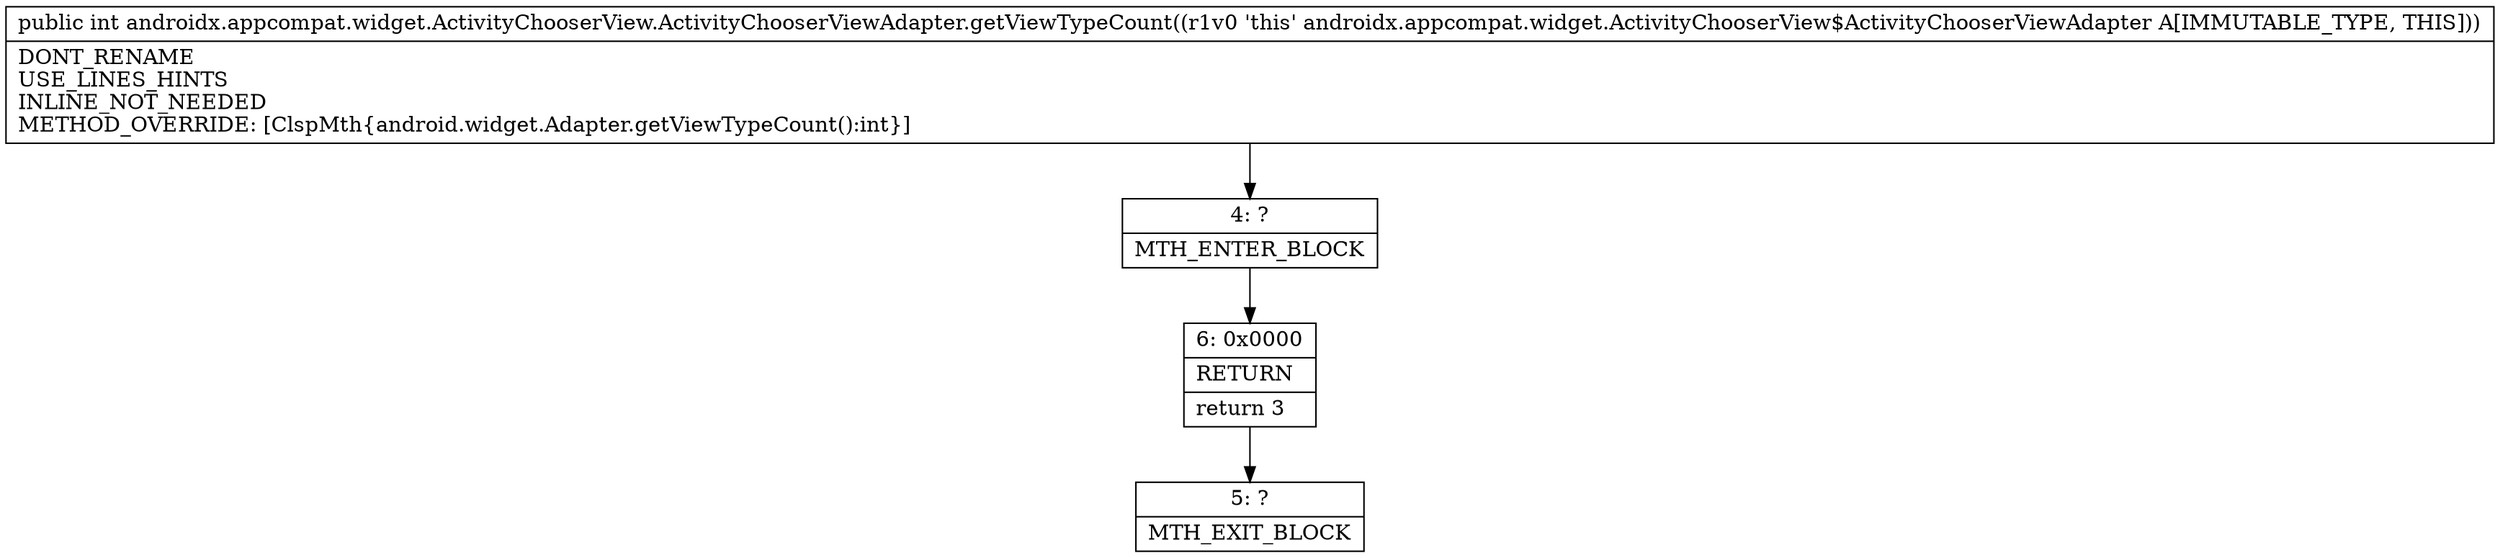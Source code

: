 digraph "CFG forandroidx.appcompat.widget.ActivityChooserView.ActivityChooserViewAdapter.getViewTypeCount()I" {
Node_4 [shape=record,label="{4\:\ ?|MTH_ENTER_BLOCK\l}"];
Node_6 [shape=record,label="{6\:\ 0x0000|RETURN\l|return 3\l}"];
Node_5 [shape=record,label="{5\:\ ?|MTH_EXIT_BLOCK\l}"];
MethodNode[shape=record,label="{public int androidx.appcompat.widget.ActivityChooserView.ActivityChooserViewAdapter.getViewTypeCount((r1v0 'this' androidx.appcompat.widget.ActivityChooserView$ActivityChooserViewAdapter A[IMMUTABLE_TYPE, THIS]))  | DONT_RENAME\lUSE_LINES_HINTS\lINLINE_NOT_NEEDED\lMETHOD_OVERRIDE: [ClspMth\{android.widget.Adapter.getViewTypeCount():int\}]\l}"];
MethodNode -> Node_4;Node_4 -> Node_6;
Node_6 -> Node_5;
}

